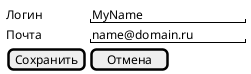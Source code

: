 @startsalt user
{
  Логин | "MyName             "
  Почта | "name@domain.ru     "
  [Сохранить] | [ Отмена  ]
}
@endsalt